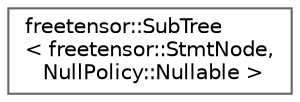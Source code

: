 digraph "Graphical Class Hierarchy"
{
 // LATEX_PDF_SIZE
  bgcolor="transparent";
  edge [fontname=Helvetica,fontsize=10,labelfontname=Helvetica,labelfontsize=10];
  node [fontname=Helvetica,fontsize=10,shape=box,height=0.2,width=0.4];
  rankdir="LR";
  Node0 [label="freetensor::SubTree\l\< freetensor::StmtNode,\l NullPolicy::Nullable \>",height=0.2,width=0.4,color="grey40", fillcolor="white", style="filled",URL="$classfreetensor_1_1SubTree.html",tooltip=" "];
}
